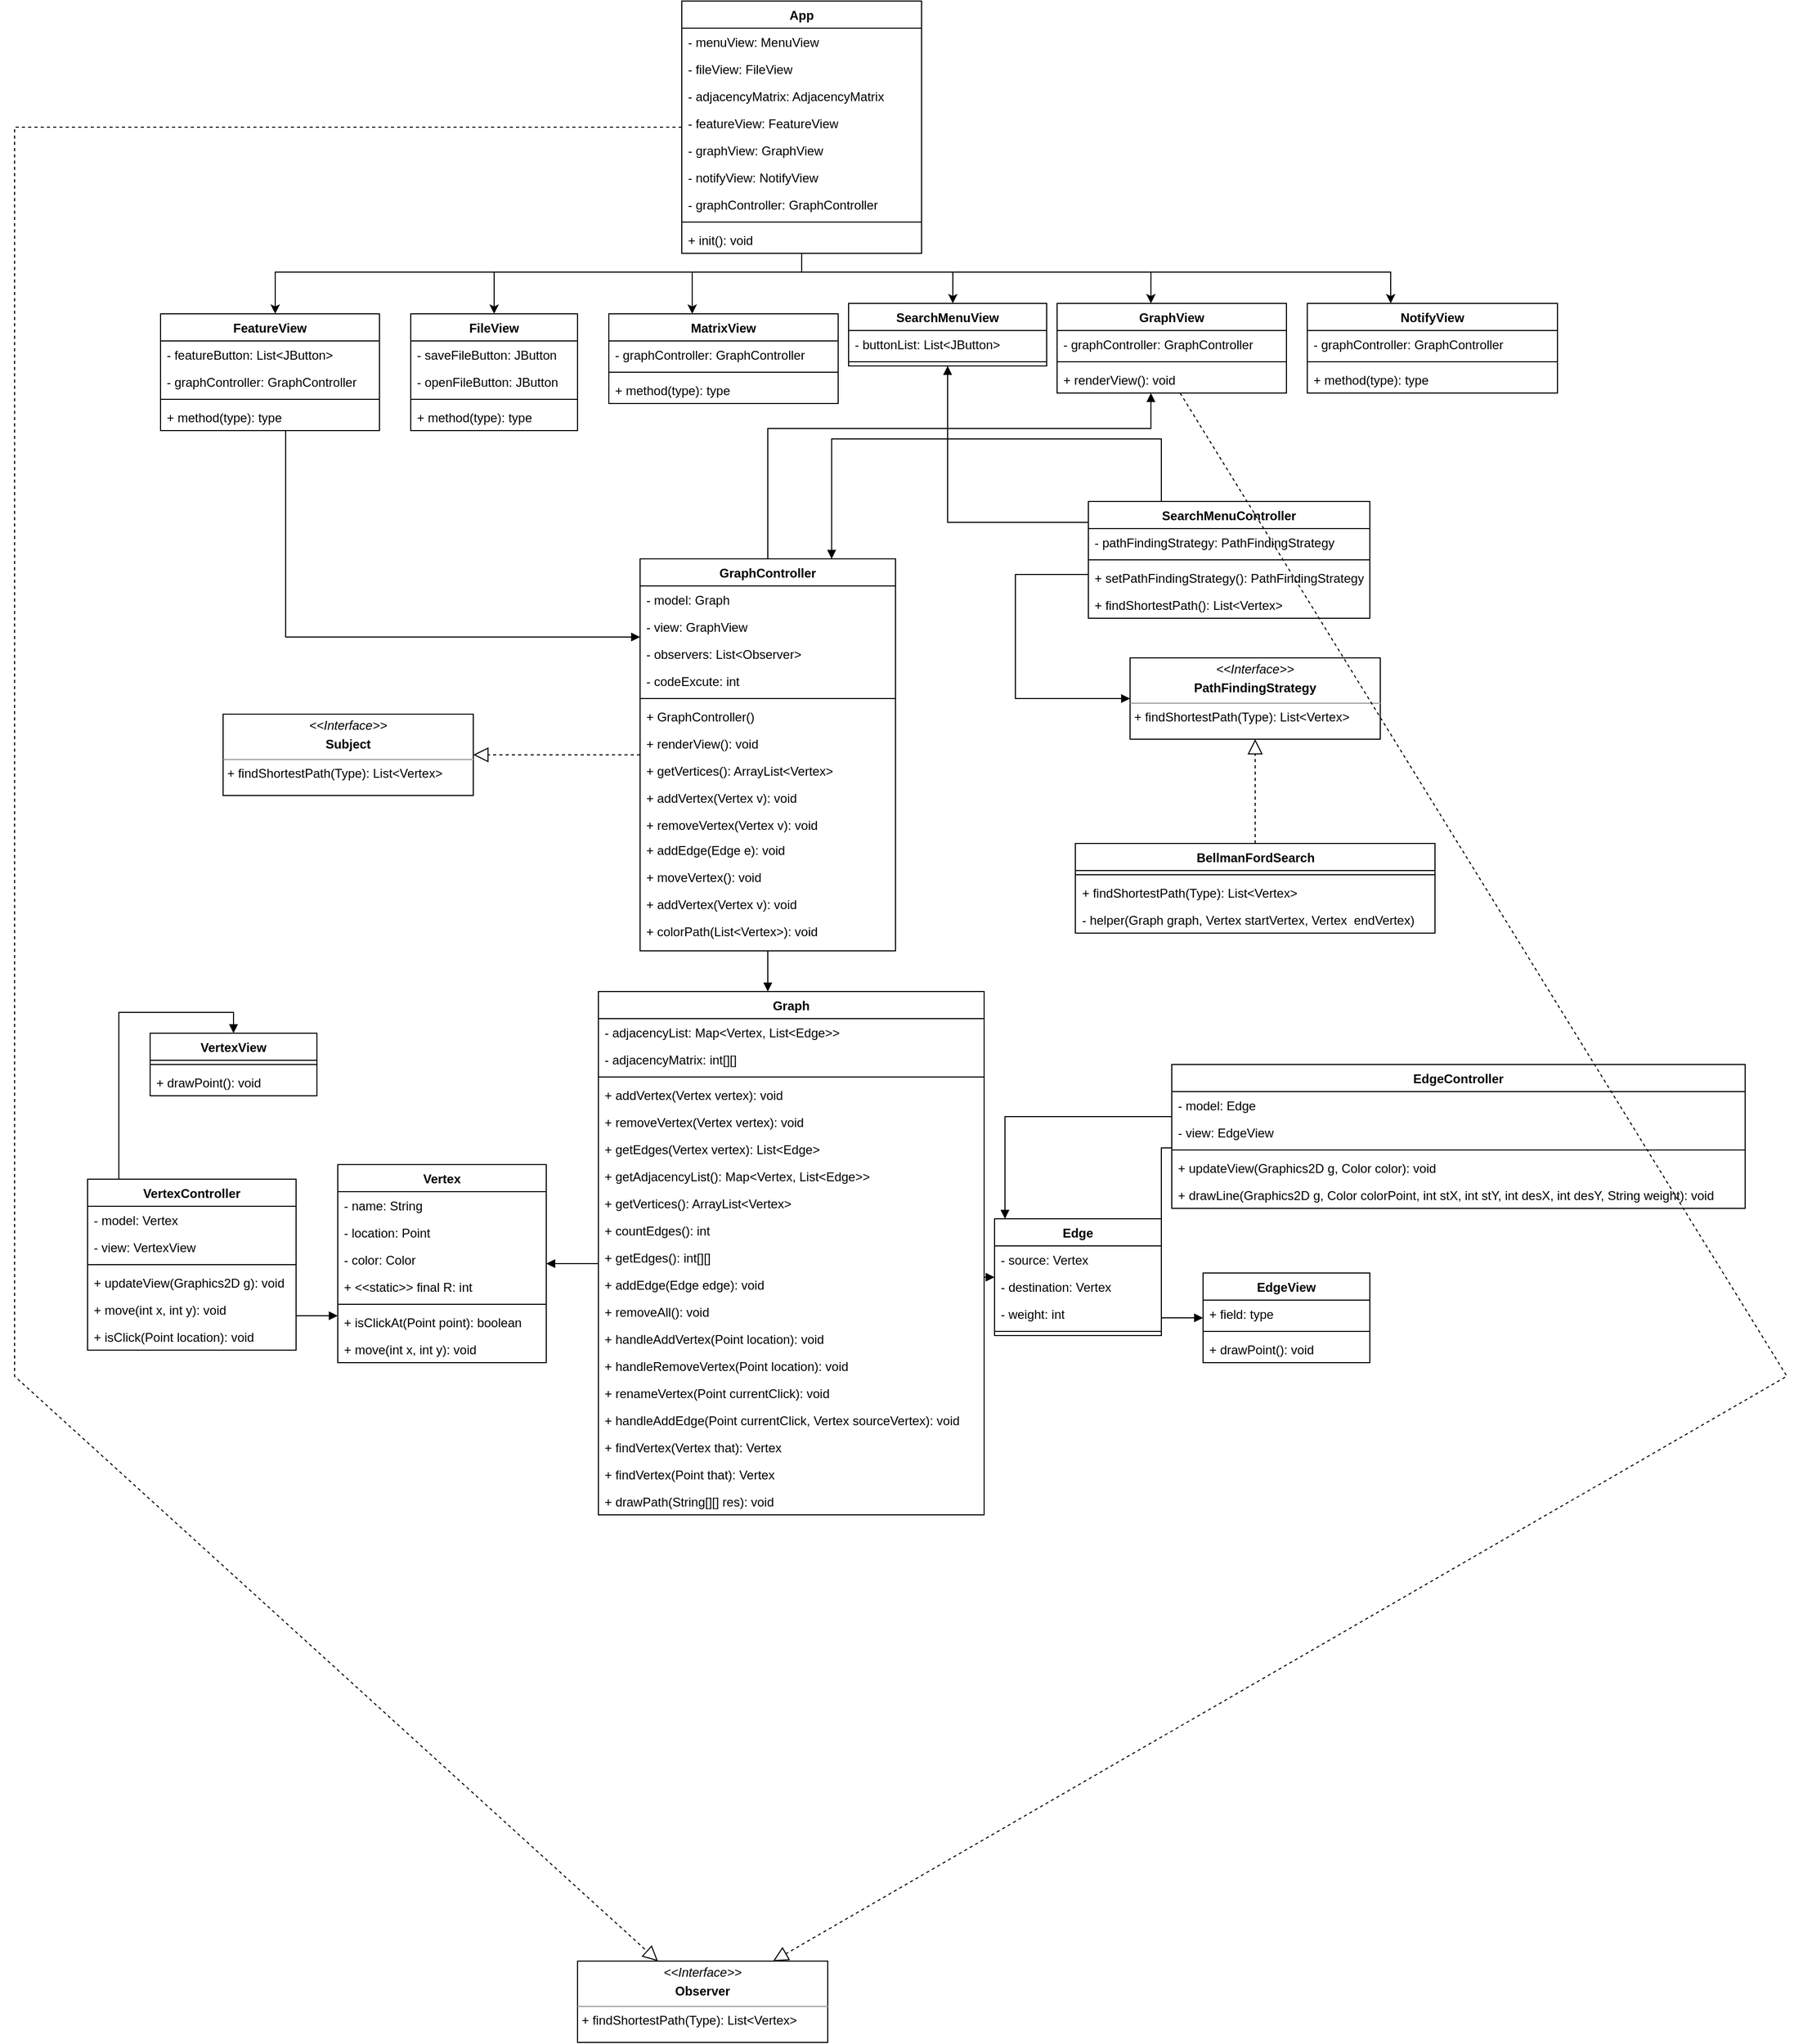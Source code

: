 <mxfile version="21.1.7" type="device" pages="3">
  <diagram name="Trang-1" id="6FtUAjifn78EaTAAuiET">
    <mxGraphModel dx="3407" dy="2251" grid="1" gridSize="10" guides="1" tooltips="1" connect="1" arrows="1" fold="1" page="1" pageScale="1" pageWidth="827" pageHeight="1169" background="#FFFFFF" math="0" shadow="0">
      <root>
        <mxCell id="0" />
        <mxCell id="1" parent="0" />
        <mxCell id="lCYEwEg9oiP1OCXS0-rL-14" value="Graph" style="swimlane;fontStyle=1;align=center;verticalAlign=top;childLayout=stackLayout;horizontal=1;startSize=26;horizontalStack=0;resizeParent=1;resizeParentMax=0;resizeLast=0;collapsible=1;marginBottom=0;whiteSpace=wrap;html=1;" parent="1" vertex="1">
          <mxGeometry x="180" y="670" width="370" height="502" as="geometry" />
        </mxCell>
        <mxCell id="lCYEwEg9oiP1OCXS0-rL-15" value="-&amp;nbsp;adjacencyList:&amp;nbsp;Map&amp;lt;Vertex, List&amp;lt;Edge&amp;gt;&amp;gt;" style="text;strokeColor=none;fillColor=none;align=left;verticalAlign=top;spacingLeft=4;spacingRight=4;overflow=hidden;rotatable=0;points=[[0,0.5],[1,0.5]];portConstraint=eastwest;whiteSpace=wrap;html=1;" parent="lCYEwEg9oiP1OCXS0-rL-14" vertex="1">
          <mxGeometry y="26" width="370" height="26" as="geometry" />
        </mxCell>
        <mxCell id="WuYdYey0Z6FS718gPj1q-47" value="- adjacencyMatrix: int[][]" style="text;strokeColor=none;fillColor=none;align=left;verticalAlign=top;spacingLeft=4;spacingRight=4;overflow=hidden;rotatable=0;points=[[0,0.5],[1,0.5]];portConstraint=eastwest;whiteSpace=wrap;html=1;" vertex="1" parent="lCYEwEg9oiP1OCXS0-rL-14">
          <mxGeometry y="52" width="370" height="26" as="geometry" />
        </mxCell>
        <mxCell id="lCYEwEg9oiP1OCXS0-rL-16" value="" style="line;strokeWidth=1;fillColor=none;align=left;verticalAlign=middle;spacingTop=-1;spacingLeft=3;spacingRight=3;rotatable=0;labelPosition=right;points=[];portConstraint=eastwest;strokeColor=inherit;" parent="lCYEwEg9oiP1OCXS0-rL-14" vertex="1">
          <mxGeometry y="78" width="370" height="8" as="geometry" />
        </mxCell>
        <mxCell id="lCYEwEg9oiP1OCXS0-rL-17" value="+ addVertex(Vertex vertex): void" style="text;strokeColor=none;fillColor=none;align=left;verticalAlign=top;spacingLeft=4;spacingRight=4;overflow=hidden;rotatable=0;points=[[0,0.5],[1,0.5]];portConstraint=eastwest;whiteSpace=wrap;html=1;" parent="lCYEwEg9oiP1OCXS0-rL-14" vertex="1">
          <mxGeometry y="86" width="370" height="26" as="geometry" />
        </mxCell>
        <mxCell id="WuYdYey0Z6FS718gPj1q-48" value="+ removeVertex(Vertex vertex): void" style="text;strokeColor=none;fillColor=none;align=left;verticalAlign=top;spacingLeft=4;spacingRight=4;overflow=hidden;rotatable=0;points=[[0,0.5],[1,0.5]];portConstraint=eastwest;whiteSpace=wrap;html=1;" vertex="1" parent="lCYEwEg9oiP1OCXS0-rL-14">
          <mxGeometry y="112" width="370" height="26" as="geometry" />
        </mxCell>
        <mxCell id="WuYdYey0Z6FS718gPj1q-49" value="+ getEdges(Vertex vertex): List&amp;lt;Edge&amp;gt;" style="text;strokeColor=none;fillColor=none;align=left;verticalAlign=top;spacingLeft=4;spacingRight=4;overflow=hidden;rotatable=0;points=[[0,0.5],[1,0.5]];portConstraint=eastwest;whiteSpace=wrap;html=1;" vertex="1" parent="lCYEwEg9oiP1OCXS0-rL-14">
          <mxGeometry y="138" width="370" height="26" as="geometry" />
        </mxCell>
        <mxCell id="WuYdYey0Z6FS718gPj1q-50" value="+&amp;nbsp;getAdjacencyList&lt;span style=&quot;background-color: initial;&quot;&gt;(): Map&amp;lt;Vertex, List&amp;lt;Edge&amp;gt;&amp;gt;&lt;/span&gt;" style="text;strokeColor=none;fillColor=none;align=left;verticalAlign=top;spacingLeft=4;spacingRight=4;overflow=hidden;rotatable=0;points=[[0,0.5],[1,0.5]];portConstraint=eastwest;whiteSpace=wrap;html=1;" vertex="1" parent="lCYEwEg9oiP1OCXS0-rL-14">
          <mxGeometry y="164" width="370" height="26" as="geometry" />
        </mxCell>
        <mxCell id="WuYdYey0Z6FS718gPj1q-51" value="+&amp;nbsp;getVertices&lt;span style=&quot;background-color: initial;&quot;&gt;(): ArrayList&amp;lt;Vertex&amp;gt;&lt;/span&gt;" style="text;strokeColor=none;fillColor=none;align=left;verticalAlign=top;spacingLeft=4;spacingRight=4;overflow=hidden;rotatable=0;points=[[0,0.5],[1,0.5]];portConstraint=eastwest;whiteSpace=wrap;html=1;" vertex="1" parent="lCYEwEg9oiP1OCXS0-rL-14">
          <mxGeometry y="190" width="370" height="26" as="geometry" />
        </mxCell>
        <mxCell id="WuYdYey0Z6FS718gPj1q-52" value="+&amp;nbsp;countEdges&lt;span style=&quot;background-color: initial;&quot;&gt;(): int&lt;/span&gt;" style="text;strokeColor=none;fillColor=none;align=left;verticalAlign=top;spacingLeft=4;spacingRight=4;overflow=hidden;rotatable=0;points=[[0,0.5],[1,0.5]];portConstraint=eastwest;whiteSpace=wrap;html=1;" vertex="1" parent="lCYEwEg9oiP1OCXS0-rL-14">
          <mxGeometry y="216" width="370" height="26" as="geometry" />
        </mxCell>
        <mxCell id="WuYdYey0Z6FS718gPj1q-53" value="+&amp;nbsp;getEdges&lt;span style=&quot;background-color: initial;&quot;&gt;(): int[][]&lt;/span&gt;" style="text;strokeColor=none;fillColor=none;align=left;verticalAlign=top;spacingLeft=4;spacingRight=4;overflow=hidden;rotatable=0;points=[[0,0.5],[1,0.5]];portConstraint=eastwest;whiteSpace=wrap;html=1;" vertex="1" parent="lCYEwEg9oiP1OCXS0-rL-14">
          <mxGeometry y="242" width="370" height="26" as="geometry" />
        </mxCell>
        <mxCell id="WuYdYey0Z6FS718gPj1q-55" value="+&amp;nbsp;addEdge&lt;span style=&quot;background-color: initial;&quot;&gt;(Edge edge): void&lt;/span&gt;" style="text;strokeColor=none;fillColor=none;align=left;verticalAlign=top;spacingLeft=4;spacingRight=4;overflow=hidden;rotatable=0;points=[[0,0.5],[1,0.5]];portConstraint=eastwest;whiteSpace=wrap;html=1;" vertex="1" parent="lCYEwEg9oiP1OCXS0-rL-14">
          <mxGeometry y="268" width="370" height="26" as="geometry" />
        </mxCell>
        <mxCell id="WuYdYey0Z6FS718gPj1q-56" value="+&amp;nbsp;removeAll&lt;span style=&quot;background-color: initial;&quot;&gt;(): void&lt;/span&gt;" style="text;strokeColor=none;fillColor=none;align=left;verticalAlign=top;spacingLeft=4;spacingRight=4;overflow=hidden;rotatable=0;points=[[0,0.5],[1,0.5]];portConstraint=eastwest;whiteSpace=wrap;html=1;" vertex="1" parent="lCYEwEg9oiP1OCXS0-rL-14">
          <mxGeometry y="294" width="370" height="26" as="geometry" />
        </mxCell>
        <mxCell id="WuYdYey0Z6FS718gPj1q-59" value="+&amp;nbsp;handleAddVertex&lt;span style=&quot;background-color: initial;&quot;&gt;(Point location): void&lt;/span&gt;" style="text;strokeColor=none;fillColor=none;align=left;verticalAlign=top;spacingLeft=4;spacingRight=4;overflow=hidden;rotatable=0;points=[[0,0.5],[1,0.5]];portConstraint=eastwest;whiteSpace=wrap;html=1;" vertex="1" parent="lCYEwEg9oiP1OCXS0-rL-14">
          <mxGeometry y="320" width="370" height="26" as="geometry" />
        </mxCell>
        <mxCell id="WuYdYey0Z6FS718gPj1q-60" value="+&amp;nbsp;handleRemoveVertex&lt;span style=&quot;background-color: initial;&quot;&gt;(Point location): void&lt;/span&gt;" style="text;strokeColor=none;fillColor=none;align=left;verticalAlign=top;spacingLeft=4;spacingRight=4;overflow=hidden;rotatable=0;points=[[0,0.5],[1,0.5]];portConstraint=eastwest;whiteSpace=wrap;html=1;" vertex="1" parent="lCYEwEg9oiP1OCXS0-rL-14">
          <mxGeometry y="346" width="370" height="26" as="geometry" />
        </mxCell>
        <mxCell id="WuYdYey0Z6FS718gPj1q-61" value="+&amp;nbsp;renameVertex&lt;span style=&quot;background-color: initial;&quot;&gt;(Point currentClick): void&lt;/span&gt;" style="text;strokeColor=none;fillColor=none;align=left;verticalAlign=top;spacingLeft=4;spacingRight=4;overflow=hidden;rotatable=0;points=[[0,0.5],[1,0.5]];portConstraint=eastwest;whiteSpace=wrap;html=1;" vertex="1" parent="lCYEwEg9oiP1OCXS0-rL-14">
          <mxGeometry y="372" width="370" height="26" as="geometry" />
        </mxCell>
        <mxCell id="WuYdYey0Z6FS718gPj1q-62" value="+&amp;nbsp;handleAddEdge&lt;span style=&quot;background-color: initial;&quot;&gt;(Point currentClick, Vertex sourceVertex): void&lt;/span&gt;" style="text;strokeColor=none;fillColor=none;align=left;verticalAlign=top;spacingLeft=4;spacingRight=4;overflow=hidden;rotatable=0;points=[[0,0.5],[1,0.5]];portConstraint=eastwest;whiteSpace=wrap;html=1;" vertex="1" parent="lCYEwEg9oiP1OCXS0-rL-14">
          <mxGeometry y="398" width="370" height="26" as="geometry" />
        </mxCell>
        <mxCell id="WuYdYey0Z6FS718gPj1q-63" value="+&amp;nbsp;findVertex&lt;span style=&quot;background-color: initial;&quot;&gt;(Vertex that): Vertex&lt;/span&gt;" style="text;strokeColor=none;fillColor=none;align=left;verticalAlign=top;spacingLeft=4;spacingRight=4;overflow=hidden;rotatable=0;points=[[0,0.5],[1,0.5]];portConstraint=eastwest;whiteSpace=wrap;html=1;" vertex="1" parent="lCYEwEg9oiP1OCXS0-rL-14">
          <mxGeometry y="424" width="370" height="26" as="geometry" />
        </mxCell>
        <mxCell id="WuYdYey0Z6FS718gPj1q-64" value="+&amp;nbsp;findVertex&lt;span style=&quot;background-color: initial;&quot;&gt;(Point that): Vertex&lt;/span&gt;" style="text;strokeColor=none;fillColor=none;align=left;verticalAlign=top;spacingLeft=4;spacingRight=4;overflow=hidden;rotatable=0;points=[[0,0.5],[1,0.5]];portConstraint=eastwest;whiteSpace=wrap;html=1;" vertex="1" parent="lCYEwEg9oiP1OCXS0-rL-14">
          <mxGeometry y="450" width="370" height="26" as="geometry" />
        </mxCell>
        <mxCell id="WuYdYey0Z6FS718gPj1q-65" value="+ drawPath(String[][] res): void" style="text;strokeColor=none;fillColor=none;align=left;verticalAlign=top;spacingLeft=4;spacingRight=4;overflow=hidden;rotatable=0;points=[[0,0.5],[1,0.5]];portConstraint=eastwest;whiteSpace=wrap;html=1;" vertex="1" parent="lCYEwEg9oiP1OCXS0-rL-14">
          <mxGeometry y="476" width="370" height="26" as="geometry" />
        </mxCell>
        <mxCell id="lCYEwEg9oiP1OCXS0-rL-22" value="Vertex" style="swimlane;fontStyle=1;align=center;verticalAlign=top;childLayout=stackLayout;horizontal=1;startSize=26;horizontalStack=0;resizeParent=1;resizeParentMax=0;resizeLast=0;collapsible=1;marginBottom=0;whiteSpace=wrap;html=1;" parent="1" vertex="1">
          <mxGeometry x="-70" y="836" width="200" height="190" as="geometry" />
        </mxCell>
        <mxCell id="lCYEwEg9oiP1OCXS0-rL-23" value="- name: String" style="text;strokeColor=none;fillColor=none;align=left;verticalAlign=top;spacingLeft=4;spacingRight=4;overflow=hidden;rotatable=0;points=[[0,0.5],[1,0.5]];portConstraint=eastwest;whiteSpace=wrap;html=1;" parent="lCYEwEg9oiP1OCXS0-rL-22" vertex="1">
          <mxGeometry y="26" width="200" height="26" as="geometry" />
        </mxCell>
        <mxCell id="WuYdYey0Z6FS718gPj1q-39" value="- location: Point" style="text;strokeColor=none;fillColor=none;align=left;verticalAlign=top;spacingLeft=4;spacingRight=4;overflow=hidden;rotatable=0;points=[[0,0.5],[1,0.5]];portConstraint=eastwest;whiteSpace=wrap;html=1;" vertex="1" parent="lCYEwEg9oiP1OCXS0-rL-22">
          <mxGeometry y="52" width="200" height="26" as="geometry" />
        </mxCell>
        <mxCell id="WuYdYey0Z6FS718gPj1q-40" value="- color: Color" style="text;strokeColor=none;fillColor=none;align=left;verticalAlign=top;spacingLeft=4;spacingRight=4;overflow=hidden;rotatable=0;points=[[0,0.5],[1,0.5]];portConstraint=eastwest;whiteSpace=wrap;html=1;" vertex="1" parent="lCYEwEg9oiP1OCXS0-rL-22">
          <mxGeometry y="78" width="200" height="26" as="geometry" />
        </mxCell>
        <mxCell id="WuYdYey0Z6FS718gPj1q-41" value="+ &amp;lt;&amp;lt;static&amp;gt;&amp;gt; final R: int" style="text;strokeColor=none;fillColor=none;align=left;verticalAlign=top;spacingLeft=4;spacingRight=4;overflow=hidden;rotatable=0;points=[[0,0.5],[1,0.5]];portConstraint=eastwest;whiteSpace=wrap;html=1;" vertex="1" parent="lCYEwEg9oiP1OCXS0-rL-22">
          <mxGeometry y="104" width="200" height="26" as="geometry" />
        </mxCell>
        <mxCell id="lCYEwEg9oiP1OCXS0-rL-24" value="" style="line;strokeWidth=1;fillColor=none;align=left;verticalAlign=middle;spacingTop=-1;spacingLeft=3;spacingRight=3;rotatable=0;labelPosition=right;points=[];portConstraint=eastwest;strokeColor=inherit;" parent="lCYEwEg9oiP1OCXS0-rL-22" vertex="1">
          <mxGeometry y="130" width="200" height="8" as="geometry" />
        </mxCell>
        <mxCell id="lCYEwEg9oiP1OCXS0-rL-25" value="+ isClickAt(Point point): boolean" style="text;strokeColor=none;fillColor=none;align=left;verticalAlign=top;spacingLeft=4;spacingRight=4;overflow=hidden;rotatable=0;points=[[0,0.5],[1,0.5]];portConstraint=eastwest;whiteSpace=wrap;html=1;" parent="lCYEwEg9oiP1OCXS0-rL-22" vertex="1">
          <mxGeometry y="138" width="200" height="26" as="geometry" />
        </mxCell>
        <mxCell id="WuYdYey0Z6FS718gPj1q-42" value="+ move(int x, int y): void" style="text;strokeColor=none;fillColor=none;align=left;verticalAlign=top;spacingLeft=4;spacingRight=4;overflow=hidden;rotatable=0;points=[[0,0.5],[1,0.5]];portConstraint=eastwest;whiteSpace=wrap;html=1;" vertex="1" parent="lCYEwEg9oiP1OCXS0-rL-22">
          <mxGeometry y="164" width="200" height="26" as="geometry" />
        </mxCell>
        <mxCell id="lCYEwEg9oiP1OCXS0-rL-26" value="Edge" style="swimlane;fontStyle=1;align=center;verticalAlign=top;childLayout=stackLayout;horizontal=1;startSize=26;horizontalStack=0;resizeParent=1;resizeParentMax=0;resizeLast=0;collapsible=1;marginBottom=0;whiteSpace=wrap;html=1;" parent="1" vertex="1">
          <mxGeometry x="560" y="888" width="160" height="112" as="geometry" />
        </mxCell>
        <mxCell id="WuYdYey0Z6FS718gPj1q-44" value="- source: Vertex" style="text;strokeColor=none;fillColor=none;align=left;verticalAlign=top;spacingLeft=4;spacingRight=4;overflow=hidden;rotatable=0;points=[[0,0.5],[1,0.5]];portConstraint=eastwest;whiteSpace=wrap;html=1;" vertex="1" parent="lCYEwEg9oiP1OCXS0-rL-26">
          <mxGeometry y="26" width="160" height="26" as="geometry" />
        </mxCell>
        <mxCell id="lCYEwEg9oiP1OCXS0-rL-27" value="- destination: Vertex" style="text;strokeColor=none;fillColor=none;align=left;verticalAlign=top;spacingLeft=4;spacingRight=4;overflow=hidden;rotatable=0;points=[[0,0.5],[1,0.5]];portConstraint=eastwest;whiteSpace=wrap;html=1;" parent="lCYEwEg9oiP1OCXS0-rL-26" vertex="1">
          <mxGeometry y="52" width="160" height="26" as="geometry" />
        </mxCell>
        <mxCell id="WuYdYey0Z6FS718gPj1q-45" value="- weight: int" style="text;strokeColor=none;fillColor=none;align=left;verticalAlign=top;spacingLeft=4;spacingRight=4;overflow=hidden;rotatable=0;points=[[0,0.5],[1,0.5]];portConstraint=eastwest;whiteSpace=wrap;html=1;" vertex="1" parent="lCYEwEg9oiP1OCXS0-rL-26">
          <mxGeometry y="78" width="160" height="26" as="geometry" />
        </mxCell>
        <mxCell id="lCYEwEg9oiP1OCXS0-rL-28" value="" style="line;strokeWidth=1;fillColor=none;align=left;verticalAlign=middle;spacingTop=-1;spacingLeft=3;spacingRight=3;rotatable=0;labelPosition=right;points=[];portConstraint=eastwest;strokeColor=inherit;" parent="lCYEwEg9oiP1OCXS0-rL-26" vertex="1">
          <mxGeometry y="104" width="160" height="8" as="geometry" />
        </mxCell>
        <mxCell id="lCYEwEg9oiP1OCXS0-rL-38" value="dispatch" style="html=1;verticalAlign=bottom;endArrow=block;edgeStyle=elbowEdgeStyle;elbow=vertical;curved=0;rounded=0;textOpacity=0;" parent="1" source="lCYEwEg9oiP1OCXS0-rL-14" target="lCYEwEg9oiP1OCXS0-rL-22" edge="1">
          <mxGeometry x="0.25" y="20" width="80" relative="1" as="geometry">
            <mxPoint x="280" y="210" as="sourcePoint" />
            <mxPoint x="360" y="210" as="targetPoint" />
            <mxPoint as="offset" />
          </mxGeometry>
        </mxCell>
        <mxCell id="lCYEwEg9oiP1OCXS0-rL-40" value="dispatch" style="html=1;verticalAlign=bottom;endArrow=block;edgeStyle=elbowEdgeStyle;elbow=vertical;curved=0;rounded=0;textOpacity=0;" parent="1" source="lCYEwEg9oiP1OCXS0-rL-14" target="lCYEwEg9oiP1OCXS0-rL-26" edge="1">
          <mxGeometry x="0.25" y="20" width="80" relative="1" as="geometry">
            <mxPoint x="250" y="156" as="sourcePoint" />
            <mxPoint x="120" y="230" as="targetPoint" />
            <mxPoint as="offset" />
          </mxGeometry>
        </mxCell>
        <mxCell id="lCYEwEg9oiP1OCXS0-rL-43" value="GraphController" style="swimlane;fontStyle=1;align=center;verticalAlign=top;childLayout=stackLayout;horizontal=1;startSize=26;horizontalStack=0;resizeParent=1;resizeParentMax=0;resizeLast=0;collapsible=1;marginBottom=0;whiteSpace=wrap;html=1;" parent="1" vertex="1">
          <mxGeometry x="220" y="255" width="245" height="376" as="geometry" />
        </mxCell>
        <mxCell id="IncMXRNsBareLpS9UFTI-39" value="- model: Graph" style="text;strokeColor=none;fillColor=none;align=left;verticalAlign=top;spacingLeft=4;spacingRight=4;overflow=hidden;rotatable=0;points=[[0,0.5],[1,0.5]];portConstraint=eastwest;whiteSpace=wrap;html=1;" parent="lCYEwEg9oiP1OCXS0-rL-43" vertex="1">
          <mxGeometry y="26" width="245" height="26" as="geometry" />
        </mxCell>
        <mxCell id="IncMXRNsBareLpS9UFTI-59" value="- view: GraphView" style="text;strokeColor=none;fillColor=none;align=left;verticalAlign=top;spacingLeft=4;spacingRight=4;overflow=hidden;rotatable=0;points=[[0,0.5],[1,0.5]];portConstraint=eastwest;whiteSpace=wrap;html=1;" parent="lCYEwEg9oiP1OCXS0-rL-43" vertex="1">
          <mxGeometry y="52" width="245" height="26" as="geometry" />
        </mxCell>
        <mxCell id="IncMXRNsBareLpS9UFTI-41" value="- observers: List&amp;lt;Observer&amp;gt;&amp;nbsp;" style="text;strokeColor=none;fillColor=none;align=left;verticalAlign=top;spacingLeft=4;spacingRight=4;overflow=hidden;rotatable=0;points=[[0,0.5],[1,0.5]];portConstraint=eastwest;whiteSpace=wrap;html=1;" parent="lCYEwEg9oiP1OCXS0-rL-43" vertex="1">
          <mxGeometry y="78" width="245" height="26" as="geometry" />
        </mxCell>
        <mxCell id="WuYdYey0Z6FS718gPj1q-57" value="- codeExcute: int&amp;nbsp;" style="text;strokeColor=none;fillColor=none;align=left;verticalAlign=top;spacingLeft=4;spacingRight=4;overflow=hidden;rotatable=0;points=[[0,0.5],[1,0.5]];portConstraint=eastwest;whiteSpace=wrap;html=1;" vertex="1" parent="lCYEwEg9oiP1OCXS0-rL-43">
          <mxGeometry y="104" width="245" height="26" as="geometry" />
        </mxCell>
        <mxCell id="lCYEwEg9oiP1OCXS0-rL-45" value="" style="line;strokeWidth=1;fillColor=none;align=left;verticalAlign=middle;spacingTop=-1;spacingLeft=3;spacingRight=3;rotatable=0;labelPosition=right;points=[];portConstraint=eastwest;strokeColor=inherit;" parent="lCYEwEg9oiP1OCXS0-rL-43" vertex="1">
          <mxGeometry y="130" width="245" height="8" as="geometry" />
        </mxCell>
        <mxCell id="IncMXRNsBareLpS9UFTI-44" value="+ GraphController()" style="text;strokeColor=none;fillColor=none;align=left;verticalAlign=top;spacingLeft=4;spacingRight=4;overflow=hidden;rotatable=0;points=[[0,0.5],[1,0.5]];portConstraint=eastwest;whiteSpace=wrap;html=1;" parent="lCYEwEg9oiP1OCXS0-rL-43" vertex="1">
          <mxGeometry y="138" width="245" height="26" as="geometry" />
        </mxCell>
        <mxCell id="IncMXRNsBareLpS9UFTI-45" value="+ renderView(): void" style="text;strokeColor=none;fillColor=none;align=left;verticalAlign=top;spacingLeft=4;spacingRight=4;overflow=hidden;rotatable=0;points=[[0,0.5],[1,0.5]];portConstraint=eastwest;whiteSpace=wrap;html=1;" parent="lCYEwEg9oiP1OCXS0-rL-43" vertex="1">
          <mxGeometry y="164" width="245" height="26" as="geometry" />
        </mxCell>
        <mxCell id="WuYdYey0Z6FS718gPj1q-58" value="+&amp;nbsp;getVertices&lt;span style=&quot;background-color: initial;&quot;&gt;(): ArrayList&amp;lt;Vertex&amp;gt;&lt;/span&gt;" style="text;strokeColor=none;fillColor=none;align=left;verticalAlign=top;spacingLeft=4;spacingRight=4;overflow=hidden;rotatable=0;points=[[0,0.5],[1,0.5]];portConstraint=eastwest;whiteSpace=wrap;html=1;" vertex="1" parent="lCYEwEg9oiP1OCXS0-rL-43">
          <mxGeometry y="190" width="245" height="26" as="geometry" />
        </mxCell>
        <mxCell id="lCYEwEg9oiP1OCXS0-rL-46" value="+ addVertex(Vertex v): void" style="text;strokeColor=none;fillColor=none;align=left;verticalAlign=top;spacingLeft=4;spacingRight=4;overflow=hidden;rotatable=0;points=[[0,0.5],[1,0.5]];portConstraint=eastwest;whiteSpace=wrap;html=1;" parent="lCYEwEg9oiP1OCXS0-rL-43" vertex="1">
          <mxGeometry y="216" width="245" height="26" as="geometry" />
        </mxCell>
        <mxCell id="yN8j2u117YADS8AMJBHa-7" value="+ removeVertex(Vertex v): void" style="text;strokeColor=none;fillColor=none;align=left;verticalAlign=top;spacingLeft=4;spacingRight=4;overflow=hidden;rotatable=0;points=[[0,0.5],[1,0.5]];portConstraint=eastwest;whiteSpace=wrap;html=1;" parent="lCYEwEg9oiP1OCXS0-rL-43" vertex="1">
          <mxGeometry y="242" width="245" height="24" as="geometry" />
        </mxCell>
        <mxCell id="yN8j2u117YADS8AMJBHa-8" value="+ addEdge(Edge&amp;nbsp;e): void" style="text;strokeColor=none;fillColor=none;align=left;verticalAlign=top;spacingLeft=4;spacingRight=4;overflow=hidden;rotatable=0;points=[[0,0.5],[1,0.5]];portConstraint=eastwest;whiteSpace=wrap;html=1;" parent="lCYEwEg9oiP1OCXS0-rL-43" vertex="1">
          <mxGeometry y="266" width="245" height="26" as="geometry" />
        </mxCell>
        <mxCell id="yN8j2u117YADS8AMJBHa-9" value="+ moveVertex(): void" style="text;strokeColor=none;fillColor=none;align=left;verticalAlign=top;spacingLeft=4;spacingRight=4;overflow=hidden;rotatable=0;points=[[0,0.5],[1,0.5]];portConstraint=eastwest;whiteSpace=wrap;html=1;" parent="lCYEwEg9oiP1OCXS0-rL-43" vertex="1">
          <mxGeometry y="292" width="245" height="26" as="geometry" />
        </mxCell>
        <mxCell id="yN8j2u117YADS8AMJBHa-11" value="+ addVertex(Vertex v): void" style="text;strokeColor=none;fillColor=none;align=left;verticalAlign=top;spacingLeft=4;spacingRight=4;overflow=hidden;rotatable=0;points=[[0,0.5],[1,0.5]];portConstraint=eastwest;whiteSpace=wrap;html=1;" parent="lCYEwEg9oiP1OCXS0-rL-43" vertex="1">
          <mxGeometry y="318" width="245" height="26" as="geometry" />
        </mxCell>
        <mxCell id="IncMXRNsBareLpS9UFTI-74" value="+ colorPath(List&amp;lt;Vertex&amp;gt;): void" style="text;strokeColor=none;fillColor=none;align=left;verticalAlign=top;spacingLeft=4;spacingRight=4;overflow=hidden;rotatable=0;points=[[0,0.5],[1,0.5]];portConstraint=eastwest;whiteSpace=wrap;html=1;" parent="lCYEwEg9oiP1OCXS0-rL-43" vertex="1">
          <mxGeometry y="344" width="245" height="32" as="geometry" />
        </mxCell>
        <mxCell id="IncMXRNsBareLpS9UFTI-32" value="" style="edgeStyle=orthogonalEdgeStyle;rounded=0;orthogonalLoop=1;jettySize=auto;html=1;" parent="1" source="lCYEwEg9oiP1OCXS0-rL-48" target="IncMXRNsBareLpS9UFTI-10" edge="1">
          <mxGeometry relative="1" as="geometry">
            <Array as="points">
              <mxPoint x="375" y="-20" />
              <mxPoint x="520" y="-20" />
            </Array>
          </mxGeometry>
        </mxCell>
        <mxCell id="IncMXRNsBareLpS9UFTI-33" value="" style="edgeStyle=orthogonalEdgeStyle;rounded=0;orthogonalLoop=1;jettySize=auto;html=1;" parent="1" source="lCYEwEg9oiP1OCXS0-rL-48" target="IncMXRNsBareLpS9UFTI-18" edge="1">
          <mxGeometry relative="1" as="geometry">
            <Array as="points">
              <mxPoint x="375" y="-20" />
              <mxPoint x="940" y="-20" />
            </Array>
          </mxGeometry>
        </mxCell>
        <mxCell id="IncMXRNsBareLpS9UFTI-34" value="" style="edgeStyle=orthogonalEdgeStyle;rounded=0;orthogonalLoop=1;jettySize=auto;html=1;" parent="1" source="lCYEwEg9oiP1OCXS0-rL-48" target="yN8j2u117YADS8AMJBHa-2" edge="1">
          <mxGeometry relative="1" as="geometry">
            <Array as="points">
              <mxPoint x="375" y="-20" />
              <mxPoint x="710" y="-20" />
            </Array>
          </mxGeometry>
        </mxCell>
        <mxCell id="IncMXRNsBareLpS9UFTI-35" value="" style="edgeStyle=orthogonalEdgeStyle;rounded=0;orthogonalLoop=1;jettySize=auto;html=1;" parent="1" source="lCYEwEg9oiP1OCXS0-rL-48" target="lCYEwEg9oiP1OCXS0-rL-52" edge="1">
          <mxGeometry relative="1" as="geometry">
            <Array as="points">
              <mxPoint x="375" y="-20" />
              <mxPoint x="80" y="-20" />
            </Array>
          </mxGeometry>
        </mxCell>
        <mxCell id="IncMXRNsBareLpS9UFTI-36" value="" style="edgeStyle=orthogonalEdgeStyle;rounded=0;orthogonalLoop=1;jettySize=auto;html=1;" parent="1" source="lCYEwEg9oiP1OCXS0-rL-48" target="IncMXRNsBareLpS9UFTI-14" edge="1">
          <mxGeometry relative="1" as="geometry">
            <Array as="points">
              <mxPoint x="375" y="-20" />
              <mxPoint x="-130" y="-20" />
            </Array>
          </mxGeometry>
        </mxCell>
        <mxCell id="lCYEwEg9oiP1OCXS0-rL-48" value="App" style="swimlane;fontStyle=1;align=center;verticalAlign=top;childLayout=stackLayout;horizontal=1;startSize=26;horizontalStack=0;resizeParent=1;resizeParentMax=0;resizeLast=0;collapsible=1;marginBottom=0;whiteSpace=wrap;html=1;" parent="1" vertex="1">
          <mxGeometry x="260" y="-280" width="230" height="242" as="geometry" />
        </mxCell>
        <mxCell id="lCYEwEg9oiP1OCXS0-rL-49" value="- menuView: MenuView" style="text;strokeColor=none;fillColor=none;align=left;verticalAlign=top;spacingLeft=4;spacingRight=4;overflow=hidden;rotatable=0;points=[[0,0.5],[1,0.5]];portConstraint=eastwest;whiteSpace=wrap;html=1;" parent="lCYEwEg9oiP1OCXS0-rL-48" vertex="1">
          <mxGeometry y="26" width="230" height="26" as="geometry" />
        </mxCell>
        <mxCell id="yN8j2u117YADS8AMJBHa-14" value="- fileView: FileView" style="text;strokeColor=none;fillColor=none;align=left;verticalAlign=top;spacingLeft=4;spacingRight=4;overflow=hidden;rotatable=0;points=[[0,0.5],[1,0.5]];portConstraint=eastwest;whiteSpace=wrap;html=1;" parent="lCYEwEg9oiP1OCXS0-rL-48" vertex="1">
          <mxGeometry y="52" width="230" height="26" as="geometry" />
        </mxCell>
        <mxCell id="IncMXRNsBareLpS9UFTI-1" value="- adjacencyMatrix: AdjacencyMatrix" style="text;strokeColor=none;fillColor=none;align=left;verticalAlign=top;spacingLeft=4;spacingRight=4;overflow=hidden;rotatable=0;points=[[0,0.5],[1,0.5]];portConstraint=eastwest;whiteSpace=wrap;html=1;" parent="lCYEwEg9oiP1OCXS0-rL-48" vertex="1">
          <mxGeometry y="78" width="230" height="26" as="geometry" />
        </mxCell>
        <mxCell id="IncMXRNsBareLpS9UFTI-3" value="- featureView: FeatureView" style="text;strokeColor=none;fillColor=none;align=left;verticalAlign=top;spacingLeft=4;spacingRight=4;overflow=hidden;rotatable=0;points=[[0,0.5],[1,0.5]];portConstraint=eastwest;whiteSpace=wrap;html=1;" parent="lCYEwEg9oiP1OCXS0-rL-48" vertex="1">
          <mxGeometry y="104" width="230" height="26" as="geometry" />
        </mxCell>
        <mxCell id="IncMXRNsBareLpS9UFTI-2" value="- graphView: GraphView" style="text;strokeColor=none;fillColor=none;align=left;verticalAlign=top;spacingLeft=4;spacingRight=4;overflow=hidden;rotatable=0;points=[[0,0.5],[1,0.5]];portConstraint=eastwest;whiteSpace=wrap;html=1;" parent="lCYEwEg9oiP1OCXS0-rL-48" vertex="1">
          <mxGeometry y="130" width="230" height="26" as="geometry" />
        </mxCell>
        <mxCell id="yN8j2u117YADS8AMJBHa-15" value="- notifyView: NotifyView" style="text;strokeColor=none;fillColor=none;align=left;verticalAlign=top;spacingLeft=4;spacingRight=4;overflow=hidden;rotatable=0;points=[[0,0.5],[1,0.5]];portConstraint=eastwest;whiteSpace=wrap;html=1;" parent="lCYEwEg9oiP1OCXS0-rL-48" vertex="1">
          <mxGeometry y="156" width="230" height="26" as="geometry" />
        </mxCell>
        <mxCell id="tEKyhjhBokwVdmgL0sZL-5" value="- graphController: GraphController" style="text;strokeColor=none;fillColor=none;align=left;verticalAlign=top;spacingLeft=4;spacingRight=4;overflow=hidden;rotatable=0;points=[[0,0.5],[1,0.5]];portConstraint=eastwest;whiteSpace=wrap;html=1;" parent="lCYEwEg9oiP1OCXS0-rL-48" vertex="1">
          <mxGeometry y="182" width="230" height="26" as="geometry" />
        </mxCell>
        <mxCell id="lCYEwEg9oiP1OCXS0-rL-50" value="" style="line;strokeWidth=1;fillColor=none;align=left;verticalAlign=middle;spacingTop=-1;spacingLeft=3;spacingRight=3;rotatable=0;labelPosition=right;points=[];portConstraint=eastwest;strokeColor=inherit;" parent="lCYEwEg9oiP1OCXS0-rL-48" vertex="1">
          <mxGeometry y="208" width="230" height="8" as="geometry" />
        </mxCell>
        <mxCell id="lCYEwEg9oiP1OCXS0-rL-51" value="+ init(): void" style="text;strokeColor=none;fillColor=none;align=left;verticalAlign=top;spacingLeft=4;spacingRight=4;overflow=hidden;rotatable=0;points=[[0,0.5],[1,0.5]];portConstraint=eastwest;whiteSpace=wrap;html=1;" parent="lCYEwEg9oiP1OCXS0-rL-48" vertex="1">
          <mxGeometry y="216" width="230" height="26" as="geometry" />
        </mxCell>
        <mxCell id="lCYEwEg9oiP1OCXS0-rL-52" value="FileView" style="swimlane;fontStyle=1;align=center;verticalAlign=top;childLayout=stackLayout;horizontal=1;startSize=26;horizontalStack=0;resizeParent=1;resizeParentMax=0;resizeLast=0;collapsible=1;marginBottom=0;whiteSpace=wrap;html=1;" parent="1" vertex="1">
          <mxGeometry y="20" width="160" height="112" as="geometry" />
        </mxCell>
        <mxCell id="lCYEwEg9oiP1OCXS0-rL-53" value="- saveFileButton: JButton" style="text;strokeColor=none;fillColor=none;align=left;verticalAlign=top;spacingLeft=4;spacingRight=4;overflow=hidden;rotatable=0;points=[[0,0.5],[1,0.5]];portConstraint=eastwest;whiteSpace=wrap;html=1;" parent="lCYEwEg9oiP1OCXS0-rL-52" vertex="1">
          <mxGeometry y="26" width="160" height="26" as="geometry" />
        </mxCell>
        <mxCell id="IncMXRNsBareLpS9UFTI-81" value="- openFileButton: JButton" style="text;strokeColor=none;fillColor=none;align=left;verticalAlign=top;spacingLeft=4;spacingRight=4;overflow=hidden;rotatable=0;points=[[0,0.5],[1,0.5]];portConstraint=eastwest;whiteSpace=wrap;html=1;" parent="lCYEwEg9oiP1OCXS0-rL-52" vertex="1">
          <mxGeometry y="52" width="160" height="26" as="geometry" />
        </mxCell>
        <mxCell id="lCYEwEg9oiP1OCXS0-rL-54" value="" style="line;strokeWidth=1;fillColor=none;align=left;verticalAlign=middle;spacingTop=-1;spacingLeft=3;spacingRight=3;rotatable=0;labelPosition=right;points=[];portConstraint=eastwest;strokeColor=inherit;" parent="lCYEwEg9oiP1OCXS0-rL-52" vertex="1">
          <mxGeometry y="78" width="160" height="8" as="geometry" />
        </mxCell>
        <mxCell id="lCYEwEg9oiP1OCXS0-rL-55" value="+ method(type): type" style="text;strokeColor=none;fillColor=none;align=left;verticalAlign=top;spacingLeft=4;spacingRight=4;overflow=hidden;rotatable=0;points=[[0,0.5],[1,0.5]];portConstraint=eastwest;whiteSpace=wrap;html=1;" parent="lCYEwEg9oiP1OCXS0-rL-52" vertex="1">
          <mxGeometry y="86" width="160" height="26" as="geometry" />
        </mxCell>
        <mxCell id="yN8j2u117YADS8AMJBHa-2" value="GraphView" style="swimlane;fontStyle=1;align=center;verticalAlign=top;childLayout=stackLayout;horizontal=1;startSize=26;horizontalStack=0;resizeParent=1;resizeParentMax=0;resizeLast=0;collapsible=1;marginBottom=0;whiteSpace=wrap;html=1;" parent="1" vertex="1">
          <mxGeometry x="620" y="10" width="220" height="86" as="geometry" />
        </mxCell>
        <mxCell id="tEKyhjhBokwVdmgL0sZL-7" value="- graphController: GraphController" style="text;strokeColor=none;fillColor=none;align=left;verticalAlign=top;spacingLeft=4;spacingRight=4;overflow=hidden;rotatable=0;points=[[0,0.5],[1,0.5]];portConstraint=eastwest;whiteSpace=wrap;html=1;" parent="yN8j2u117YADS8AMJBHa-2" vertex="1">
          <mxGeometry y="26" width="220" height="26" as="geometry" />
        </mxCell>
        <mxCell id="yN8j2u117YADS8AMJBHa-4" value="" style="line;strokeWidth=1;fillColor=none;align=left;verticalAlign=middle;spacingTop=-1;spacingLeft=3;spacingRight=3;rotatable=0;labelPosition=right;points=[];portConstraint=eastwest;strokeColor=inherit;" parent="yN8j2u117YADS8AMJBHa-2" vertex="1">
          <mxGeometry y="52" width="220" height="8" as="geometry" />
        </mxCell>
        <mxCell id="yN8j2u117YADS8AMJBHa-5" value="+ renderView(): void" style="text;strokeColor=none;fillColor=none;align=left;verticalAlign=top;spacingLeft=4;spacingRight=4;overflow=hidden;rotatable=0;points=[[0,0.5],[1,0.5]];portConstraint=eastwest;whiteSpace=wrap;html=1;" parent="yN8j2u117YADS8AMJBHa-2" vertex="1">
          <mxGeometry y="60" width="220" height="26" as="geometry" />
        </mxCell>
        <mxCell id="yN8j2u117YADS8AMJBHa-6" value="dispatch" style="html=1;verticalAlign=bottom;endArrow=block;edgeStyle=elbowEdgeStyle;elbow=vertical;curved=0;rounded=0;textOpacity=0;" parent="1" source="lCYEwEg9oiP1OCXS0-rL-43" target="lCYEwEg9oiP1OCXS0-rL-14" edge="1">
          <mxGeometry x="0.25" y="20" width="80" relative="1" as="geometry">
            <mxPoint x="690" y="814" as="sourcePoint" />
            <mxPoint x="510" y="450" as="targetPoint" />
            <mxPoint as="offset" />
            <Array as="points">
              <mxPoint x="320" y="630" />
              <mxPoint x="170" y="550" />
              <mxPoint x="640" y="390" />
              <mxPoint x="560" y="520" />
              <mxPoint x="650" y="379" />
            </Array>
          </mxGeometry>
        </mxCell>
        <mxCell id="IncMXRNsBareLpS9UFTI-10" value="SearchMenuView" style="swimlane;fontStyle=1;align=center;verticalAlign=top;childLayout=stackLayout;horizontal=1;startSize=26;horizontalStack=0;resizeParent=1;resizeParentMax=0;resizeLast=0;collapsible=1;marginBottom=0;whiteSpace=wrap;html=1;" parent="1" vertex="1">
          <mxGeometry x="420" y="10" width="190" height="60" as="geometry" />
        </mxCell>
        <mxCell id="IncMXRNsBareLpS9UFTI-11" value="- buttonList: List&amp;lt;JButton&amp;gt;" style="text;strokeColor=none;fillColor=none;align=left;verticalAlign=top;spacingLeft=4;spacingRight=4;overflow=hidden;rotatable=0;points=[[0,0.5],[1,0.5]];portConstraint=eastwest;whiteSpace=wrap;html=1;" parent="IncMXRNsBareLpS9UFTI-10" vertex="1">
          <mxGeometry y="26" width="190" height="26" as="geometry" />
        </mxCell>
        <mxCell id="IncMXRNsBareLpS9UFTI-12" value="" style="line;strokeWidth=1;fillColor=none;align=left;verticalAlign=middle;spacingTop=-1;spacingLeft=3;spacingRight=3;rotatable=0;labelPosition=right;points=[];portConstraint=eastwest;strokeColor=inherit;" parent="IncMXRNsBareLpS9UFTI-10" vertex="1">
          <mxGeometry y="52" width="190" height="8" as="geometry" />
        </mxCell>
        <mxCell id="IncMXRNsBareLpS9UFTI-14" value="FeatureView" style="swimlane;fontStyle=1;align=center;verticalAlign=top;childLayout=stackLayout;horizontal=1;startSize=26;horizontalStack=0;resizeParent=1;resizeParentMax=0;resizeLast=0;collapsible=1;marginBottom=0;whiteSpace=wrap;html=1;" parent="1" vertex="1">
          <mxGeometry x="-240" y="20" width="210" height="112" as="geometry" />
        </mxCell>
        <mxCell id="IncMXRNsBareLpS9UFTI-15" value="- featureButton: List&amp;lt;JButton&amp;gt;" style="text;strokeColor=none;fillColor=none;align=left;verticalAlign=top;spacingLeft=4;spacingRight=4;overflow=hidden;rotatable=0;points=[[0,0.5],[1,0.5]];portConstraint=eastwest;whiteSpace=wrap;html=1;" parent="IncMXRNsBareLpS9UFTI-14" vertex="1">
          <mxGeometry y="26" width="210" height="26" as="geometry" />
        </mxCell>
        <mxCell id="tEKyhjhBokwVdmgL0sZL-6" value="- graphController: GraphController" style="text;strokeColor=none;fillColor=none;align=left;verticalAlign=top;spacingLeft=4;spacingRight=4;overflow=hidden;rotatable=0;points=[[0,0.5],[1,0.5]];portConstraint=eastwest;whiteSpace=wrap;html=1;" parent="IncMXRNsBareLpS9UFTI-14" vertex="1">
          <mxGeometry y="52" width="210" height="26" as="geometry" />
        </mxCell>
        <mxCell id="IncMXRNsBareLpS9UFTI-16" value="" style="line;strokeWidth=1;fillColor=none;align=left;verticalAlign=middle;spacingTop=-1;spacingLeft=3;spacingRight=3;rotatable=0;labelPosition=right;points=[];portConstraint=eastwest;strokeColor=inherit;" parent="IncMXRNsBareLpS9UFTI-14" vertex="1">
          <mxGeometry y="78" width="210" height="8" as="geometry" />
        </mxCell>
        <mxCell id="IncMXRNsBareLpS9UFTI-17" value="+ method(type): type" style="text;strokeColor=none;fillColor=none;align=left;verticalAlign=top;spacingLeft=4;spacingRight=4;overflow=hidden;rotatable=0;points=[[0,0.5],[1,0.5]];portConstraint=eastwest;whiteSpace=wrap;html=1;" parent="IncMXRNsBareLpS9UFTI-14" vertex="1">
          <mxGeometry y="86" width="210" height="26" as="geometry" />
        </mxCell>
        <mxCell id="IncMXRNsBareLpS9UFTI-18" value="NotifyView" style="swimlane;fontStyle=1;align=center;verticalAlign=top;childLayout=stackLayout;horizontal=1;startSize=26;horizontalStack=0;resizeParent=1;resizeParentMax=0;resizeLast=0;collapsible=1;marginBottom=0;whiteSpace=wrap;html=1;" parent="1" vertex="1">
          <mxGeometry x="860" y="10" width="240" height="86" as="geometry" />
        </mxCell>
        <mxCell id="tEKyhjhBokwVdmgL0sZL-9" value="- graphController: GraphController" style="text;strokeColor=none;fillColor=none;align=left;verticalAlign=top;spacingLeft=4;spacingRight=4;overflow=hidden;rotatable=0;points=[[0,0.5],[1,0.5]];portConstraint=eastwest;whiteSpace=wrap;html=1;" parent="IncMXRNsBareLpS9UFTI-18" vertex="1">
          <mxGeometry y="26" width="240" height="26" as="geometry" />
        </mxCell>
        <mxCell id="IncMXRNsBareLpS9UFTI-20" value="" style="line;strokeWidth=1;fillColor=none;align=left;verticalAlign=middle;spacingTop=-1;spacingLeft=3;spacingRight=3;rotatable=0;labelPosition=right;points=[];portConstraint=eastwest;strokeColor=inherit;" parent="IncMXRNsBareLpS9UFTI-18" vertex="1">
          <mxGeometry y="52" width="240" height="8" as="geometry" />
        </mxCell>
        <mxCell id="IncMXRNsBareLpS9UFTI-21" value="+ method(type): type" style="text;strokeColor=none;fillColor=none;align=left;verticalAlign=top;spacingLeft=4;spacingRight=4;overflow=hidden;rotatable=0;points=[[0,0.5],[1,0.5]];portConstraint=eastwest;whiteSpace=wrap;html=1;" parent="IncMXRNsBareLpS9UFTI-18" vertex="1">
          <mxGeometry y="60" width="240" height="26" as="geometry" />
        </mxCell>
        <mxCell id="IncMXRNsBareLpS9UFTI-37" value="" style="edgeStyle=orthogonalEdgeStyle;rounded=0;orthogonalLoop=1;jettySize=auto;html=1;" parent="1" source="lCYEwEg9oiP1OCXS0-rL-48" target="IncMXRNsBareLpS9UFTI-22" edge="1">
          <mxGeometry relative="1" as="geometry">
            <mxPoint x="375" y="-39" as="sourcePoint" />
            <mxPoint x="210" y="263" as="targetPoint" />
            <Array as="points">
              <mxPoint x="375" y="-20" />
              <mxPoint x="270" y="-20" />
            </Array>
          </mxGeometry>
        </mxCell>
        <mxCell id="IncMXRNsBareLpS9UFTI-22" value="MatrixView" style="swimlane;fontStyle=1;align=center;verticalAlign=top;childLayout=stackLayout;horizontal=1;startSize=26;horizontalStack=0;resizeParent=1;resizeParentMax=0;resizeLast=0;collapsible=1;marginBottom=0;whiteSpace=wrap;html=1;" parent="1" vertex="1">
          <mxGeometry x="190" y="20" width="220" height="86" as="geometry" />
        </mxCell>
        <mxCell id="IncMXRNsBareLpS9UFTI-23" value="- graphController: GraphController" style="text;strokeColor=none;fillColor=none;align=left;verticalAlign=top;spacingLeft=4;spacingRight=4;overflow=hidden;rotatable=0;points=[[0,0.5],[1,0.5]];portConstraint=eastwest;whiteSpace=wrap;html=1;" parent="IncMXRNsBareLpS9UFTI-22" vertex="1">
          <mxGeometry y="26" width="220" height="26" as="geometry" />
        </mxCell>
        <mxCell id="IncMXRNsBareLpS9UFTI-24" value="" style="line;strokeWidth=1;fillColor=none;align=left;verticalAlign=middle;spacingTop=-1;spacingLeft=3;spacingRight=3;rotatable=0;labelPosition=right;points=[];portConstraint=eastwest;strokeColor=inherit;" parent="IncMXRNsBareLpS9UFTI-22" vertex="1">
          <mxGeometry y="52" width="220" height="8" as="geometry" />
        </mxCell>
        <mxCell id="IncMXRNsBareLpS9UFTI-25" value="+ method(type): type" style="text;strokeColor=none;fillColor=none;align=left;verticalAlign=top;spacingLeft=4;spacingRight=4;overflow=hidden;rotatable=0;points=[[0,0.5],[1,0.5]];portConstraint=eastwest;whiteSpace=wrap;html=1;" parent="IncMXRNsBareLpS9UFTI-22" vertex="1">
          <mxGeometry y="60" width="220" height="26" as="geometry" />
        </mxCell>
        <mxCell id="IncMXRNsBareLpS9UFTI-43" value="dispatch" style="html=1;verticalAlign=bottom;endArrow=block;edgeStyle=elbowEdgeStyle;elbow=vertical;curved=0;rounded=0;textOpacity=0;" parent="1" source="lCYEwEg9oiP1OCXS0-rL-43" target="yN8j2u117YADS8AMJBHa-2" edge="1">
          <mxGeometry x="0.25" y="20" width="80" relative="1" as="geometry">
            <mxPoint x="310" y="240" as="sourcePoint" />
            <mxPoint x="640" y="210" as="targetPoint" />
            <mxPoint as="offset" />
            <Array as="points">
              <mxPoint x="710" y="130" />
            </Array>
          </mxGeometry>
        </mxCell>
        <mxCell id="IncMXRNsBareLpS9UFTI-46" value="&lt;p style=&quot;margin:0px;margin-top:4px;text-align:center;&quot;&gt;&lt;i&gt;&amp;lt;&amp;lt;Interface&amp;gt;&amp;gt;&lt;/i&gt;&lt;/p&gt;&lt;p style=&quot;margin:0px;margin-top:4px;text-align:center;&quot;&gt;&lt;b&gt;PathFindingStrategy&lt;/b&gt;&lt;br&gt;&lt;/p&gt;&lt;hr size=&quot;1&quot;&gt;&lt;p style=&quot;margin:0px;margin-left:4px;&quot;&gt;+ findShortestPath(Type): List&amp;lt;Vertex&amp;gt;&lt;br&gt;&lt;/p&gt;" style="verticalAlign=top;align=left;overflow=fill;fontSize=12;fontFamily=Helvetica;html=1;whiteSpace=wrap;" parent="1" vertex="1">
          <mxGeometry x="690" y="350" width="240" height="78" as="geometry" />
        </mxCell>
        <mxCell id="IncMXRNsBareLpS9UFTI-51" value="BellmanFordSearch" style="swimlane;fontStyle=1;align=center;verticalAlign=top;childLayout=stackLayout;horizontal=1;startSize=26;horizontalStack=0;resizeParent=1;resizeParentMax=0;resizeLast=0;collapsible=1;marginBottom=0;whiteSpace=wrap;html=1;" parent="1" vertex="1">
          <mxGeometry x="637.5" y="528" width="345" height="86" as="geometry" />
        </mxCell>
        <mxCell id="IncMXRNsBareLpS9UFTI-53" value="" style="line;strokeWidth=1;fillColor=none;align=left;verticalAlign=middle;spacingTop=-1;spacingLeft=3;spacingRight=3;rotatable=0;labelPosition=right;points=[];portConstraint=eastwest;strokeColor=inherit;" parent="IncMXRNsBareLpS9UFTI-51" vertex="1">
          <mxGeometry y="26" width="345" height="8" as="geometry" />
        </mxCell>
        <mxCell id="IncMXRNsBareLpS9UFTI-54" value="+ findShortestPath(Type): List&amp;lt;Vertex&amp;gt;" style="text;strokeColor=none;fillColor=none;align=left;verticalAlign=top;spacingLeft=4;spacingRight=4;overflow=hidden;rotatable=0;points=[[0,0.5],[1,0.5]];portConstraint=eastwest;whiteSpace=wrap;html=1;" parent="IncMXRNsBareLpS9UFTI-51" vertex="1">
          <mxGeometry y="34" width="345" height="26" as="geometry" />
        </mxCell>
        <mxCell id="WuYdYey0Z6FS718gPj1q-66" value="- helper(Graph graph, Vertex startVertex, Vertex&amp;nbsp; endVertex)" style="text;strokeColor=none;fillColor=none;align=left;verticalAlign=top;spacingLeft=4;spacingRight=4;overflow=hidden;rotatable=0;points=[[0,0.5],[1,0.5]];portConstraint=eastwest;whiteSpace=wrap;html=1;" vertex="1" parent="IncMXRNsBareLpS9UFTI-51">
          <mxGeometry y="60" width="345" height="26" as="geometry" />
        </mxCell>
        <mxCell id="IncMXRNsBareLpS9UFTI-56" value="" style="endArrow=block;dashed=1;endFill=0;endSize=12;html=1;rounded=0;" parent="1" source="IncMXRNsBareLpS9UFTI-51" target="IncMXRNsBareLpS9UFTI-46" edge="1">
          <mxGeometry width="160" relative="1" as="geometry">
            <mxPoint x="1090" y="350" as="sourcePoint" />
            <mxPoint x="1105" y="310" as="targetPoint" />
          </mxGeometry>
        </mxCell>
        <mxCell id="IncMXRNsBareLpS9UFTI-57" value="dispatch" style="html=1;verticalAlign=bottom;endArrow=block;edgeStyle=elbowEdgeStyle;elbow=vertical;curved=0;rounded=0;textOpacity=0;" parent="1" source="IncMXRNsBareLpS9UFTI-64" target="IncMXRNsBareLpS9UFTI-46" edge="1">
          <mxGeometry x="0.25" y="20" width="80" relative="1" as="geometry">
            <mxPoint x="720" y="220" as="sourcePoint" />
            <mxPoint x="720" y="106" as="targetPoint" />
            <mxPoint as="offset" />
            <Array as="points">
              <mxPoint x="580" y="270" />
              <mxPoint x="490" y="210" />
              <mxPoint x="310" y="180" />
              <mxPoint x="720" y="140" />
            </Array>
          </mxGeometry>
        </mxCell>
        <mxCell id="IncMXRNsBareLpS9UFTI-64" value="SearchMenuController" style="swimlane;fontStyle=1;align=center;verticalAlign=top;childLayout=stackLayout;horizontal=1;startSize=26;horizontalStack=0;resizeParent=1;resizeParentMax=0;resizeLast=0;collapsible=1;marginBottom=0;whiteSpace=wrap;html=1;" parent="1" vertex="1">
          <mxGeometry x="650" y="200" width="270" height="112" as="geometry" />
        </mxCell>
        <mxCell id="IncMXRNsBareLpS9UFTI-58" value="- pathFindingStrategy: PathFindingStrategy" style="text;strokeColor=none;fillColor=none;align=left;verticalAlign=top;spacingLeft=4;spacingRight=4;overflow=hidden;rotatable=0;points=[[0,0.5],[1,0.5]];portConstraint=eastwest;whiteSpace=wrap;html=1;" parent="IncMXRNsBareLpS9UFTI-64" vertex="1">
          <mxGeometry y="26" width="270" height="26" as="geometry" />
        </mxCell>
        <mxCell id="IncMXRNsBareLpS9UFTI-66" value="" style="line;strokeWidth=1;fillColor=none;align=left;verticalAlign=middle;spacingTop=-1;spacingLeft=3;spacingRight=3;rotatable=0;labelPosition=right;points=[];portConstraint=eastwest;strokeColor=inherit;" parent="IncMXRNsBareLpS9UFTI-64" vertex="1">
          <mxGeometry y="52" width="270" height="8" as="geometry" />
        </mxCell>
        <mxCell id="IncMXRNsBareLpS9UFTI-67" value="+ setPathFindingStrategy():&amp;nbsp;&lt;span style=&quot;border-color: var(--border-color); text-align: center;&quot;&gt;PathFindingStrateg&lt;/span&gt;&lt;span style=&quot;border-color: var(--border-color); text-align: center;&quot;&gt;y&lt;/span&gt;" style="text;strokeColor=none;fillColor=none;align=left;verticalAlign=top;spacingLeft=4;spacingRight=4;overflow=hidden;rotatable=0;points=[[0,0.5],[1,0.5]];portConstraint=eastwest;whiteSpace=wrap;html=1;" parent="IncMXRNsBareLpS9UFTI-64" vertex="1">
          <mxGeometry y="60" width="270" height="26" as="geometry" />
        </mxCell>
        <mxCell id="IncMXRNsBareLpS9UFTI-50" value="+ findShortestPath(): List&amp;lt;Vertex&amp;gt;" style="text;strokeColor=none;fillColor=none;align=left;verticalAlign=top;spacingLeft=4;spacingRight=4;overflow=hidden;rotatable=0;points=[[0,0.5],[1,0.5]];portConstraint=eastwest;whiteSpace=wrap;html=1;" parent="IncMXRNsBareLpS9UFTI-64" vertex="1">
          <mxGeometry y="86" width="270" height="26" as="geometry" />
        </mxCell>
        <mxCell id="IncMXRNsBareLpS9UFTI-72" value="dispatch" style="html=1;verticalAlign=bottom;endArrow=block;edgeStyle=elbowEdgeStyle;elbow=vertical;curved=0;rounded=0;textOpacity=0;" parent="1" source="IncMXRNsBareLpS9UFTI-64" target="IncMXRNsBareLpS9UFTI-10" edge="1">
          <mxGeometry x="0.25" y="20" width="80" relative="1" as="geometry">
            <mxPoint x="720" y="220" as="sourcePoint" />
            <mxPoint x="720" y="106" as="targetPoint" />
            <mxPoint as="offset" />
            <Array as="points">
              <mxPoint x="630" y="220" />
              <mxPoint x="620" y="160" />
              <mxPoint x="540" y="110" />
              <mxPoint x="720" y="140" />
            </Array>
          </mxGeometry>
        </mxCell>
        <mxCell id="IncMXRNsBareLpS9UFTI-83" value="dispatch" style="html=1;verticalAlign=bottom;endArrow=block;edgeStyle=elbowEdgeStyle;elbow=vertical;curved=0;rounded=0;textOpacity=0;entryX=0.75;entryY=0;entryDx=0;entryDy=0;" parent="1" source="IncMXRNsBareLpS9UFTI-64" target="lCYEwEg9oiP1OCXS0-rL-43" edge="1">
          <mxGeometry x="0.25" y="20" width="80" relative="1" as="geometry">
            <mxPoint x="353" y="265" as="sourcePoint" />
            <mxPoint x="720" y="106" as="targetPoint" />
            <mxPoint as="offset" />
            <Array as="points">
              <mxPoint x="720" y="140" />
            </Array>
          </mxGeometry>
        </mxCell>
        <mxCell id="tEKyhjhBokwVdmgL0sZL-4" value="dispatch" style="html=1;verticalAlign=bottom;endArrow=block;edgeStyle=elbowEdgeStyle;elbow=vertical;curved=0;rounded=0;textOpacity=0;" parent="1" source="IncMXRNsBareLpS9UFTI-14" target="lCYEwEg9oiP1OCXS0-rL-43" edge="1">
          <mxGeometry x="0.25" y="20" width="80" relative="1" as="geometry">
            <mxPoint x="80" y="190" as="sourcePoint" />
            <mxPoint x="80" y="142" as="targetPoint" />
            <mxPoint as="offset" />
            <Array as="points">
              <mxPoint x="-120" y="330" />
              <mxPoint x="80" y="160" />
              <mxPoint x="557" y="150" />
            </Array>
          </mxGeometry>
        </mxCell>
        <mxCell id="WuYdYey0Z6FS718gPj1q-1" value="&lt;p style=&quot;margin:0px;margin-top:4px;text-align:center;&quot;&gt;&lt;i&gt;&amp;lt;&amp;lt;Interface&amp;gt;&amp;gt;&lt;/i&gt;&lt;/p&gt;&lt;p style=&quot;margin:0px;margin-top:4px;text-align:center;&quot;&gt;&lt;b&gt;Subject&lt;/b&gt;&lt;/p&gt;&lt;hr size=&quot;1&quot;&gt;&lt;p style=&quot;margin:0px;margin-left:4px;&quot;&gt;+ findShortestPath(Type): List&amp;lt;Vertex&amp;gt;&lt;br&gt;&lt;/p&gt;" style="verticalAlign=top;align=left;overflow=fill;fontSize=12;fontFamily=Helvetica;html=1;whiteSpace=wrap;" vertex="1" parent="1">
          <mxGeometry x="-180" y="404" width="240" height="78" as="geometry" />
        </mxCell>
        <mxCell id="WuYdYey0Z6FS718gPj1q-2" value="&lt;p style=&quot;margin:0px;margin-top:4px;text-align:center;&quot;&gt;&lt;i&gt;&amp;lt;&amp;lt;Interface&amp;gt;&amp;gt;&lt;/i&gt;&lt;/p&gt;&lt;p style=&quot;margin:0px;margin-top:4px;text-align:center;&quot;&gt;&lt;b&gt;Observer&lt;/b&gt;&lt;/p&gt;&lt;hr size=&quot;1&quot;&gt;&lt;p style=&quot;margin:0px;margin-left:4px;&quot;&gt;+ findShortestPath(Type): List&amp;lt;Vertex&amp;gt;&lt;br&gt;&lt;/p&gt;" style="verticalAlign=top;align=left;overflow=fill;fontSize=12;fontFamily=Helvetica;html=1;whiteSpace=wrap;" vertex="1" parent="1">
          <mxGeometry x="160" y="1600" width="240" height="78" as="geometry" />
        </mxCell>
        <mxCell id="WuYdYey0Z6FS718gPj1q-3" value="" style="endArrow=block;dashed=1;endFill=0;endSize=12;html=1;rounded=0;" edge="1" parent="1" source="lCYEwEg9oiP1OCXS0-rL-43" target="WuYdYey0Z6FS718gPj1q-1">
          <mxGeometry width="160" relative="1" as="geometry">
            <mxPoint x="23" y="492" as="sourcePoint" />
            <mxPoint x="-60" y="410" as="targetPoint" />
          </mxGeometry>
        </mxCell>
        <mxCell id="WuYdYey0Z6FS718gPj1q-5" value="" style="endArrow=block;dashed=1;endFill=0;endSize=12;html=1;rounded=0;" edge="1" parent="1" source="lCYEwEg9oiP1OCXS0-rL-48" target="WuYdYey0Z6FS718gPj1q-2">
          <mxGeometry width="160" relative="1" as="geometry">
            <mxPoint x="-210" y="510" as="sourcePoint" />
            <mxPoint x="-290" y="552.29" as="targetPoint" />
            <Array as="points">
              <mxPoint x="-380" y="-159" />
              <mxPoint x="-380" y="1039" />
            </Array>
          </mxGeometry>
        </mxCell>
        <mxCell id="WuYdYey0Z6FS718gPj1q-6" value="VertexController" style="swimlane;fontStyle=1;align=center;verticalAlign=top;childLayout=stackLayout;horizontal=1;startSize=26;horizontalStack=0;resizeParent=1;resizeParentMax=0;resizeLast=0;collapsible=1;marginBottom=0;whiteSpace=wrap;html=1;" vertex="1" parent="1">
          <mxGeometry x="-310" y="850" width="200" height="164" as="geometry" />
        </mxCell>
        <mxCell id="WuYdYey0Z6FS718gPj1q-7" value="- model: Vertex" style="text;strokeColor=none;fillColor=none;align=left;verticalAlign=top;spacingLeft=4;spacingRight=4;overflow=hidden;rotatable=0;points=[[0,0.5],[1,0.5]];portConstraint=eastwest;whiteSpace=wrap;html=1;" vertex="1" parent="WuYdYey0Z6FS718gPj1q-6">
          <mxGeometry y="26" width="200" height="26" as="geometry" />
        </mxCell>
        <mxCell id="WuYdYey0Z6FS718gPj1q-32" value="- view: VertexView" style="text;strokeColor=none;fillColor=none;align=left;verticalAlign=top;spacingLeft=4;spacingRight=4;overflow=hidden;rotatable=0;points=[[0,0.5],[1,0.5]];portConstraint=eastwest;whiteSpace=wrap;html=1;" vertex="1" parent="WuYdYey0Z6FS718gPj1q-6">
          <mxGeometry y="52" width="200" height="26" as="geometry" />
        </mxCell>
        <mxCell id="WuYdYey0Z6FS718gPj1q-8" value="" style="line;strokeWidth=1;fillColor=none;align=left;verticalAlign=middle;spacingTop=-1;spacingLeft=3;spacingRight=3;rotatable=0;labelPosition=right;points=[];portConstraint=eastwest;strokeColor=inherit;" vertex="1" parent="WuYdYey0Z6FS718gPj1q-6">
          <mxGeometry y="78" width="200" height="8" as="geometry" />
        </mxCell>
        <mxCell id="WuYdYey0Z6FS718gPj1q-9" value="+ updateView(Graphics2D g): void" style="text;strokeColor=none;fillColor=none;align=left;verticalAlign=top;spacingLeft=4;spacingRight=4;overflow=hidden;rotatable=0;points=[[0,0.5],[1,0.5]];portConstraint=eastwest;whiteSpace=wrap;html=1;" vertex="1" parent="WuYdYey0Z6FS718gPj1q-6">
          <mxGeometry y="86" width="200" height="26" as="geometry" />
        </mxCell>
        <mxCell id="WuYdYey0Z6FS718gPj1q-37" value="+ move(int x, int y): void" style="text;strokeColor=none;fillColor=none;align=left;verticalAlign=top;spacingLeft=4;spacingRight=4;overflow=hidden;rotatable=0;points=[[0,0.5],[1,0.5]];portConstraint=eastwest;whiteSpace=wrap;html=1;" vertex="1" parent="WuYdYey0Z6FS718gPj1q-6">
          <mxGeometry y="112" width="200" height="26" as="geometry" />
        </mxCell>
        <mxCell id="WuYdYey0Z6FS718gPj1q-38" value="+ isClick(Point location): void" style="text;strokeColor=none;fillColor=none;align=left;verticalAlign=top;spacingLeft=4;spacingRight=4;overflow=hidden;rotatable=0;points=[[0,0.5],[1,0.5]];portConstraint=eastwest;whiteSpace=wrap;html=1;" vertex="1" parent="WuYdYey0Z6FS718gPj1q-6">
          <mxGeometry y="138" width="200" height="26" as="geometry" />
        </mxCell>
        <mxCell id="WuYdYey0Z6FS718gPj1q-10" value="VertexView" style="swimlane;fontStyle=1;align=center;verticalAlign=top;childLayout=stackLayout;horizontal=1;startSize=26;horizontalStack=0;resizeParent=1;resizeParentMax=0;resizeLast=0;collapsible=1;marginBottom=0;whiteSpace=wrap;html=1;" vertex="1" parent="1">
          <mxGeometry x="-250" y="710" width="160" height="60" as="geometry" />
        </mxCell>
        <mxCell id="WuYdYey0Z6FS718gPj1q-12" value="" style="line;strokeWidth=1;fillColor=none;align=left;verticalAlign=middle;spacingTop=-1;spacingLeft=3;spacingRight=3;rotatable=0;labelPosition=right;points=[];portConstraint=eastwest;strokeColor=inherit;" vertex="1" parent="WuYdYey0Z6FS718gPj1q-10">
          <mxGeometry y="26" width="160" height="8" as="geometry" />
        </mxCell>
        <mxCell id="WuYdYey0Z6FS718gPj1q-13" value="+ drawPoint(): void" style="text;strokeColor=none;fillColor=none;align=left;verticalAlign=top;spacingLeft=4;spacingRight=4;overflow=hidden;rotatable=0;points=[[0,0.5],[1,0.5]];portConstraint=eastwest;whiteSpace=wrap;html=1;" vertex="1" parent="WuYdYey0Z6FS718gPj1q-10">
          <mxGeometry y="34" width="160" height="26" as="geometry" />
        </mxCell>
        <mxCell id="WuYdYey0Z6FS718gPj1q-14" value="EdgeController" style="swimlane;fontStyle=1;align=center;verticalAlign=top;childLayout=stackLayout;horizontal=1;startSize=26;horizontalStack=0;resizeParent=1;resizeParentMax=0;resizeLast=0;collapsible=1;marginBottom=0;whiteSpace=wrap;html=1;" vertex="1" parent="1">
          <mxGeometry x="730" y="740" width="550" height="138" as="geometry" />
        </mxCell>
        <mxCell id="WuYdYey0Z6FS718gPj1q-15" value="- model: Edge" style="text;strokeColor=none;fillColor=none;align=left;verticalAlign=top;spacingLeft=4;spacingRight=4;overflow=hidden;rotatable=0;points=[[0,0.5],[1,0.5]];portConstraint=eastwest;whiteSpace=wrap;html=1;" vertex="1" parent="WuYdYey0Z6FS718gPj1q-14">
          <mxGeometry y="26" width="550" height="26" as="geometry" />
        </mxCell>
        <mxCell id="WuYdYey0Z6FS718gPj1q-36" value="- view: EdgeView" style="text;strokeColor=none;fillColor=none;align=left;verticalAlign=top;spacingLeft=4;spacingRight=4;overflow=hidden;rotatable=0;points=[[0,0.5],[1,0.5]];portConstraint=eastwest;whiteSpace=wrap;html=1;" vertex="1" parent="WuYdYey0Z6FS718gPj1q-14">
          <mxGeometry y="52" width="550" height="26" as="geometry" />
        </mxCell>
        <mxCell id="WuYdYey0Z6FS718gPj1q-16" value="" style="line;strokeWidth=1;fillColor=none;align=left;verticalAlign=middle;spacingTop=-1;spacingLeft=3;spacingRight=3;rotatable=0;labelPosition=right;points=[];portConstraint=eastwest;strokeColor=inherit;" vertex="1" parent="WuYdYey0Z6FS718gPj1q-14">
          <mxGeometry y="78" width="550" height="8" as="geometry" />
        </mxCell>
        <mxCell id="WuYdYey0Z6FS718gPj1q-17" value="+ updateView(Graphics2D g, Color color): void" style="text;strokeColor=none;fillColor=none;align=left;verticalAlign=top;spacingLeft=4;spacingRight=4;overflow=hidden;rotatable=0;points=[[0,0.5],[1,0.5]];portConstraint=eastwest;whiteSpace=wrap;html=1;" vertex="1" parent="WuYdYey0Z6FS718gPj1q-14">
          <mxGeometry y="86" width="550" height="26" as="geometry" />
        </mxCell>
        <mxCell id="WuYdYey0Z6FS718gPj1q-46" value="+ drawLine(Graphics2D g, Color colorPoint, int stX, int stY, int desX, int desY, String weight): void" style="text;strokeColor=none;fillColor=none;align=left;verticalAlign=top;spacingLeft=4;spacingRight=4;overflow=hidden;rotatable=0;points=[[0,0.5],[1,0.5]];portConstraint=eastwest;whiteSpace=wrap;html=1;" vertex="1" parent="WuYdYey0Z6FS718gPj1q-14">
          <mxGeometry y="112" width="550" height="26" as="geometry" />
        </mxCell>
        <mxCell id="WuYdYey0Z6FS718gPj1q-18" value="EdgeView" style="swimlane;fontStyle=1;align=center;verticalAlign=top;childLayout=stackLayout;horizontal=1;startSize=26;horizontalStack=0;resizeParent=1;resizeParentMax=0;resizeLast=0;collapsible=1;marginBottom=0;whiteSpace=wrap;html=1;" vertex="1" parent="1">
          <mxGeometry x="760" y="940" width="160" height="86" as="geometry" />
        </mxCell>
        <mxCell id="WuYdYey0Z6FS718gPj1q-19" value="+ field: type" style="text;strokeColor=none;fillColor=none;align=left;verticalAlign=top;spacingLeft=4;spacingRight=4;overflow=hidden;rotatable=0;points=[[0,0.5],[1,0.5]];portConstraint=eastwest;whiteSpace=wrap;html=1;" vertex="1" parent="WuYdYey0Z6FS718gPj1q-18">
          <mxGeometry y="26" width="160" height="26" as="geometry" />
        </mxCell>
        <mxCell id="WuYdYey0Z6FS718gPj1q-20" value="" style="line;strokeWidth=1;fillColor=none;align=left;verticalAlign=middle;spacingTop=-1;spacingLeft=3;spacingRight=3;rotatable=0;labelPosition=right;points=[];portConstraint=eastwest;strokeColor=inherit;" vertex="1" parent="WuYdYey0Z6FS718gPj1q-18">
          <mxGeometry y="52" width="160" height="8" as="geometry" />
        </mxCell>
        <mxCell id="WuYdYey0Z6FS718gPj1q-21" value="+ drawPoint(): void" style="text;strokeColor=none;fillColor=none;align=left;verticalAlign=top;spacingLeft=4;spacingRight=4;overflow=hidden;rotatable=0;points=[[0,0.5],[1,0.5]];portConstraint=eastwest;whiteSpace=wrap;html=1;" vertex="1" parent="WuYdYey0Z6FS718gPj1q-18">
          <mxGeometry y="60" width="160" height="26" as="geometry" />
        </mxCell>
        <mxCell id="WuYdYey0Z6FS718gPj1q-30" value="" style="endArrow=block;dashed=1;endFill=0;endSize=12;html=1;rounded=0;" edge="1" parent="1" source="yN8j2u117YADS8AMJBHa-5" target="WuYdYey0Z6FS718gPj1q-2">
          <mxGeometry width="160" relative="1" as="geometry">
            <mxPoint x="410" y="730" as="sourcePoint" />
            <mxPoint x="570" y="730" as="targetPoint" />
            <Array as="points">
              <mxPoint x="1320" y="1039" />
            </Array>
          </mxGeometry>
        </mxCell>
        <mxCell id="WuYdYey0Z6FS718gPj1q-31" value="dispatch" style="html=1;verticalAlign=bottom;endArrow=block;edgeStyle=elbowEdgeStyle;elbow=vertical;curved=0;rounded=0;textOpacity=0;" edge="1" parent="1" source="WuYdYey0Z6FS718gPj1q-6" target="lCYEwEg9oiP1OCXS0-rL-22">
          <mxGeometry x="0.25" y="20" width="80" relative="1" as="geometry">
            <mxPoint x="-100" y="936" as="sourcePoint" />
            <mxPoint x="-100" y="1050" as="targetPoint" />
            <mxPoint as="offset" />
            <Array as="points">
              <mxPoint x="-100" y="981" />
              <mxPoint x="-250" y="901" />
              <mxPoint x="220" y="741" />
              <mxPoint x="140" y="871" />
              <mxPoint x="230" y="730" />
            </Array>
          </mxGeometry>
        </mxCell>
        <mxCell id="WuYdYey0Z6FS718gPj1q-33" value="dispatch" style="html=1;verticalAlign=bottom;endArrow=block;edgeStyle=elbowEdgeStyle;elbow=vertical;curved=0;rounded=0;textOpacity=0;" edge="1" parent="1" source="WuYdYey0Z6FS718gPj1q-6" target="WuYdYey0Z6FS718gPj1q-10">
          <mxGeometry x="0.25" y="20" width="80" relative="1" as="geometry">
            <mxPoint x="-220" y="972" as="sourcePoint" />
            <mxPoint y="946" as="targetPoint" />
            <mxPoint as="offset" />
            <Array as="points">
              <mxPoint x="-280" y="690" />
              <mxPoint x="-90" y="991" />
              <mxPoint x="-240" y="911" />
              <mxPoint x="230" y="751" />
              <mxPoint x="150" y="881" />
              <mxPoint x="240" y="740" />
            </Array>
          </mxGeometry>
        </mxCell>
        <mxCell id="WuYdYey0Z6FS718gPj1q-34" value="dispatch" style="html=1;verticalAlign=bottom;endArrow=block;edgeStyle=elbowEdgeStyle;elbow=vertical;curved=0;rounded=0;textOpacity=0;" edge="1" parent="1" source="WuYdYey0Z6FS718gPj1q-14" target="lCYEwEg9oiP1OCXS0-rL-26">
          <mxGeometry x="0.25" y="20" width="80" relative="1" as="geometry">
            <mxPoint x="640" y="710" as="sourcePoint" />
            <mxPoint x="640" y="795" as="targetPoint" />
            <mxPoint as="offset" />
            <Array as="points">
              <mxPoint x="570" y="790" />
              <mxPoint x="640" y="755" />
              <mxPoint x="490" y="675" />
              <mxPoint x="960" y="515" />
              <mxPoint x="880" y="645" />
              <mxPoint x="970" y="504" />
            </Array>
          </mxGeometry>
        </mxCell>
        <mxCell id="WuYdYey0Z6FS718gPj1q-35" value="dispatch" style="html=1;verticalAlign=bottom;endArrow=block;edgeStyle=elbowEdgeStyle;elbow=vertical;curved=0;rounded=0;textOpacity=0;" edge="1" parent="1" source="WuYdYey0Z6FS718gPj1q-14" target="WuYdYey0Z6FS718gPj1q-18">
          <mxGeometry x="0.25" y="20" width="80" relative="1" as="geometry">
            <mxPoint x="800" y="980" as="sourcePoint" />
            <mxPoint x="750" y="900" as="targetPoint" />
            <mxPoint as="offset" />
            <Array as="points">
              <mxPoint x="720" y="820" />
              <mxPoint x="660" y="980" />
              <mxPoint x="510" y="900" />
              <mxPoint x="980" y="740" />
              <mxPoint x="900" y="870" />
              <mxPoint x="990" y="729" />
            </Array>
          </mxGeometry>
        </mxCell>
      </root>
    </mxGraphModel>
  </diagram>
  <diagram id="sVncIdphCHsNY9BFrPPg" name="Trang-2">
    <mxGraphModel dx="654" dy="565" grid="1" gridSize="10" guides="1" tooltips="1" connect="1" arrows="1" fold="1" page="1" pageScale="1" pageWidth="827" pageHeight="1169" math="0" shadow="0">
      <root>
        <mxCell id="0" />
        <mxCell id="1" parent="0" />
      </root>
    </mxGraphModel>
  </diagram>
  <diagram id="Vw0JTdpLXx9ORPqJTfJN" name="Trang-3">
    <mxGraphModel dx="1050" dy="491" grid="1" gridSize="10" guides="1" tooltips="1" connect="1" arrows="1" fold="1" page="1" pageScale="1" pageWidth="827" pageHeight="1169" math="0" shadow="0">
      <root>
        <mxCell id="0" />
        <mxCell id="1" parent="0" />
      </root>
    </mxGraphModel>
  </diagram>
</mxfile>
